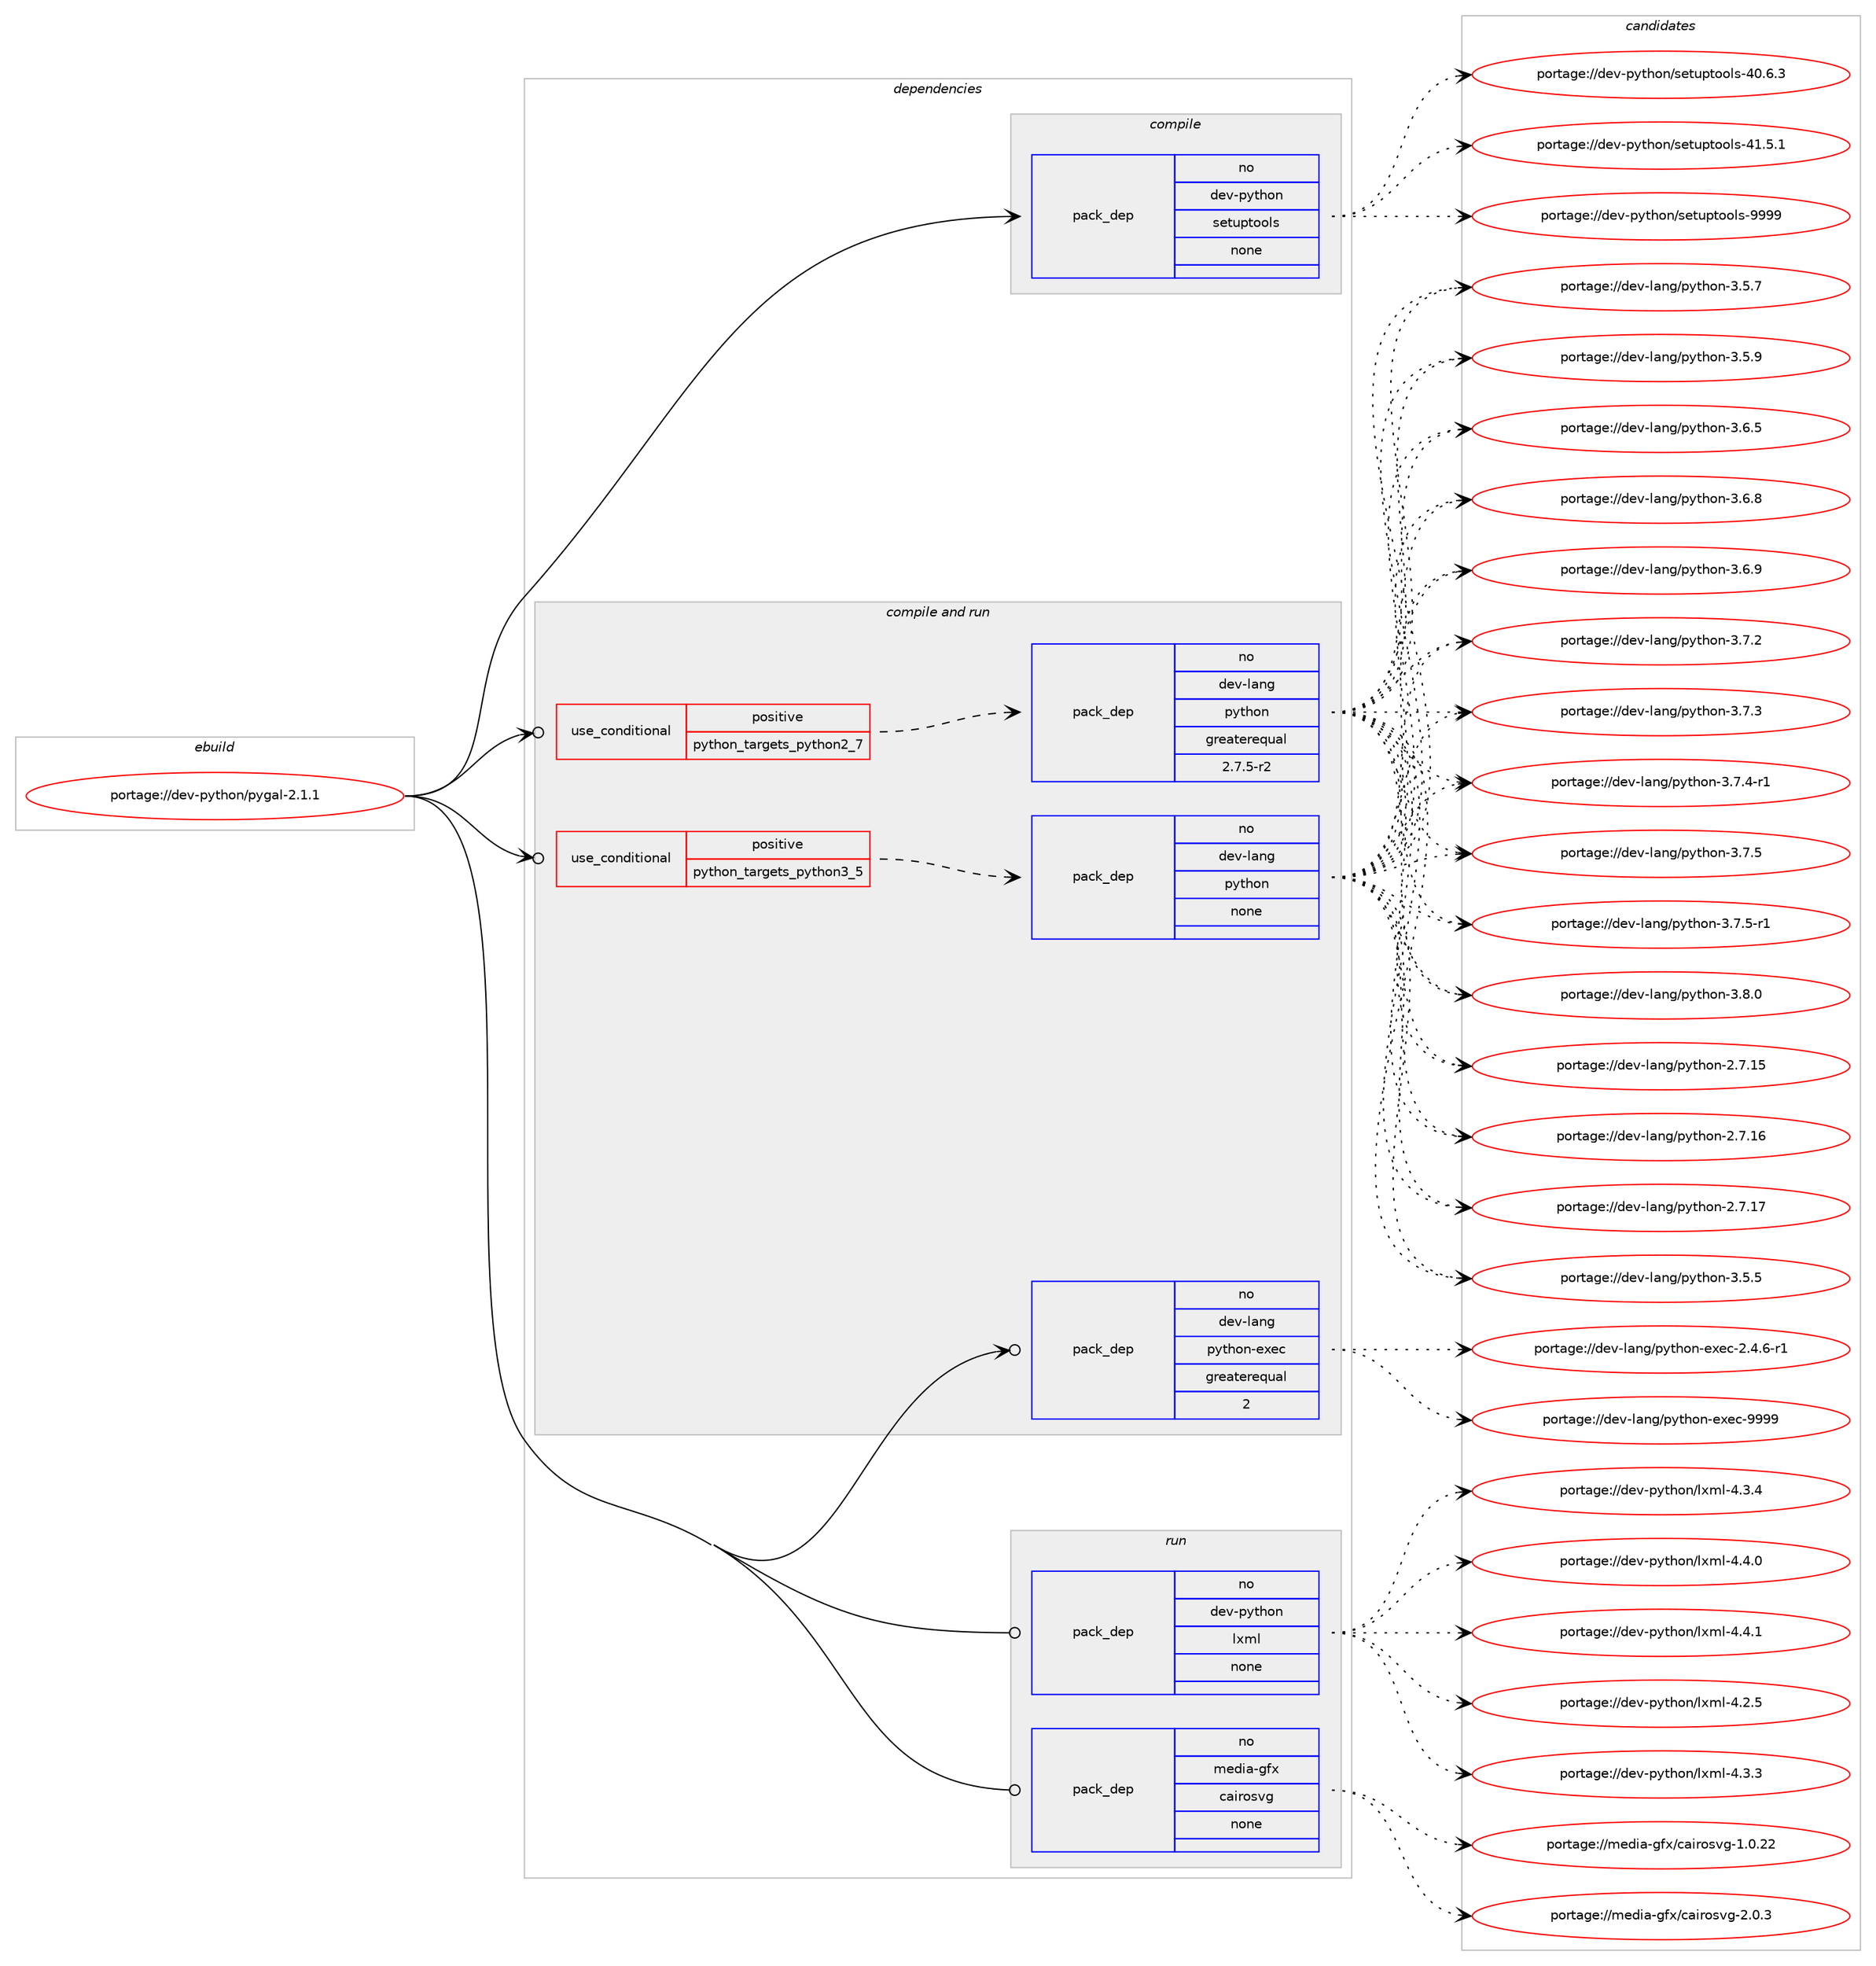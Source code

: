 digraph prolog {

# *************
# Graph options
# *************

newrank=true;
concentrate=true;
compound=true;
graph [rankdir=LR,fontname=Helvetica,fontsize=10,ranksep=1.5];#, ranksep=2.5, nodesep=0.2];
edge  [arrowhead=vee];
node  [fontname=Helvetica,fontsize=10];

# **********
# The ebuild
# **********

subgraph cluster_leftcol {
color=gray;
rank=same;
label=<<i>ebuild</i>>;
id [label="portage://dev-python/pygal-2.1.1", color=red, width=4, href="../dev-python/pygal-2.1.1.svg"];
}

# ****************
# The dependencies
# ****************

subgraph cluster_midcol {
color=gray;
label=<<i>dependencies</i>>;
subgraph cluster_compile {
fillcolor="#eeeeee";
style=filled;
label=<<i>compile</i>>;
subgraph pack122259 {
dependency160791 [label=<<TABLE BORDER="0" CELLBORDER="1" CELLSPACING="0" CELLPADDING="4" WIDTH="220"><TR><TD ROWSPAN="6" CELLPADDING="30">pack_dep</TD></TR><TR><TD WIDTH="110">no</TD></TR><TR><TD>dev-python</TD></TR><TR><TD>setuptools</TD></TR><TR><TD>none</TD></TR><TR><TD></TD></TR></TABLE>>, shape=none, color=blue];
}
id:e -> dependency160791:w [weight=20,style="solid",arrowhead="vee"];
}
subgraph cluster_compileandrun {
fillcolor="#eeeeee";
style=filled;
label=<<i>compile and run</i>>;
subgraph cond35167 {
dependency160792 [label=<<TABLE BORDER="0" CELLBORDER="1" CELLSPACING="0" CELLPADDING="4"><TR><TD ROWSPAN="3" CELLPADDING="10">use_conditional</TD></TR><TR><TD>positive</TD></TR><TR><TD>python_targets_python2_7</TD></TR></TABLE>>, shape=none, color=red];
subgraph pack122260 {
dependency160793 [label=<<TABLE BORDER="0" CELLBORDER="1" CELLSPACING="0" CELLPADDING="4" WIDTH="220"><TR><TD ROWSPAN="6" CELLPADDING="30">pack_dep</TD></TR><TR><TD WIDTH="110">no</TD></TR><TR><TD>dev-lang</TD></TR><TR><TD>python</TD></TR><TR><TD>greaterequal</TD></TR><TR><TD>2.7.5-r2</TD></TR></TABLE>>, shape=none, color=blue];
}
dependency160792:e -> dependency160793:w [weight=20,style="dashed",arrowhead="vee"];
}
id:e -> dependency160792:w [weight=20,style="solid",arrowhead="odotvee"];
subgraph cond35168 {
dependency160794 [label=<<TABLE BORDER="0" CELLBORDER="1" CELLSPACING="0" CELLPADDING="4"><TR><TD ROWSPAN="3" CELLPADDING="10">use_conditional</TD></TR><TR><TD>positive</TD></TR><TR><TD>python_targets_python3_5</TD></TR></TABLE>>, shape=none, color=red];
subgraph pack122261 {
dependency160795 [label=<<TABLE BORDER="0" CELLBORDER="1" CELLSPACING="0" CELLPADDING="4" WIDTH="220"><TR><TD ROWSPAN="6" CELLPADDING="30">pack_dep</TD></TR><TR><TD WIDTH="110">no</TD></TR><TR><TD>dev-lang</TD></TR><TR><TD>python</TD></TR><TR><TD>none</TD></TR><TR><TD></TD></TR></TABLE>>, shape=none, color=blue];
}
dependency160794:e -> dependency160795:w [weight=20,style="dashed",arrowhead="vee"];
}
id:e -> dependency160794:w [weight=20,style="solid",arrowhead="odotvee"];
subgraph pack122262 {
dependency160796 [label=<<TABLE BORDER="0" CELLBORDER="1" CELLSPACING="0" CELLPADDING="4" WIDTH="220"><TR><TD ROWSPAN="6" CELLPADDING="30">pack_dep</TD></TR><TR><TD WIDTH="110">no</TD></TR><TR><TD>dev-lang</TD></TR><TR><TD>python-exec</TD></TR><TR><TD>greaterequal</TD></TR><TR><TD>2</TD></TR></TABLE>>, shape=none, color=blue];
}
id:e -> dependency160796:w [weight=20,style="solid",arrowhead="odotvee"];
}
subgraph cluster_run {
fillcolor="#eeeeee";
style=filled;
label=<<i>run</i>>;
subgraph pack122263 {
dependency160797 [label=<<TABLE BORDER="0" CELLBORDER="1" CELLSPACING="0" CELLPADDING="4" WIDTH="220"><TR><TD ROWSPAN="6" CELLPADDING="30">pack_dep</TD></TR><TR><TD WIDTH="110">no</TD></TR><TR><TD>dev-python</TD></TR><TR><TD>lxml</TD></TR><TR><TD>none</TD></TR><TR><TD></TD></TR></TABLE>>, shape=none, color=blue];
}
id:e -> dependency160797:w [weight=20,style="solid",arrowhead="odot"];
subgraph pack122264 {
dependency160798 [label=<<TABLE BORDER="0" CELLBORDER="1" CELLSPACING="0" CELLPADDING="4" WIDTH="220"><TR><TD ROWSPAN="6" CELLPADDING="30">pack_dep</TD></TR><TR><TD WIDTH="110">no</TD></TR><TR><TD>media-gfx</TD></TR><TR><TD>cairosvg</TD></TR><TR><TD>none</TD></TR><TR><TD></TD></TR></TABLE>>, shape=none, color=blue];
}
id:e -> dependency160798:w [weight=20,style="solid",arrowhead="odot"];
}
}

# **************
# The candidates
# **************

subgraph cluster_choices {
rank=same;
color=gray;
label=<<i>candidates</i>>;

subgraph choice122259 {
color=black;
nodesep=1;
choiceportage100101118451121211161041111104711510111611711211611111110811545524846544651 [label="portage://dev-python/setuptools-40.6.3", color=red, width=4,href="../dev-python/setuptools-40.6.3.svg"];
choiceportage100101118451121211161041111104711510111611711211611111110811545524946534649 [label="portage://dev-python/setuptools-41.5.1", color=red, width=4,href="../dev-python/setuptools-41.5.1.svg"];
choiceportage10010111845112121116104111110471151011161171121161111111081154557575757 [label="portage://dev-python/setuptools-9999", color=red, width=4,href="../dev-python/setuptools-9999.svg"];
dependency160791:e -> choiceportage100101118451121211161041111104711510111611711211611111110811545524846544651:w [style=dotted,weight="100"];
dependency160791:e -> choiceportage100101118451121211161041111104711510111611711211611111110811545524946534649:w [style=dotted,weight="100"];
dependency160791:e -> choiceportage10010111845112121116104111110471151011161171121161111111081154557575757:w [style=dotted,weight="100"];
}
subgraph choice122260 {
color=black;
nodesep=1;
choiceportage10010111845108971101034711212111610411111045504655464953 [label="portage://dev-lang/python-2.7.15", color=red, width=4,href="../dev-lang/python-2.7.15.svg"];
choiceportage10010111845108971101034711212111610411111045504655464954 [label="portage://dev-lang/python-2.7.16", color=red, width=4,href="../dev-lang/python-2.7.16.svg"];
choiceportage10010111845108971101034711212111610411111045504655464955 [label="portage://dev-lang/python-2.7.17", color=red, width=4,href="../dev-lang/python-2.7.17.svg"];
choiceportage100101118451089711010347112121116104111110455146534653 [label="portage://dev-lang/python-3.5.5", color=red, width=4,href="../dev-lang/python-3.5.5.svg"];
choiceportage100101118451089711010347112121116104111110455146534655 [label="portage://dev-lang/python-3.5.7", color=red, width=4,href="../dev-lang/python-3.5.7.svg"];
choiceportage100101118451089711010347112121116104111110455146534657 [label="portage://dev-lang/python-3.5.9", color=red, width=4,href="../dev-lang/python-3.5.9.svg"];
choiceportage100101118451089711010347112121116104111110455146544653 [label="portage://dev-lang/python-3.6.5", color=red, width=4,href="../dev-lang/python-3.6.5.svg"];
choiceportage100101118451089711010347112121116104111110455146544656 [label="portage://dev-lang/python-3.6.8", color=red, width=4,href="../dev-lang/python-3.6.8.svg"];
choiceportage100101118451089711010347112121116104111110455146544657 [label="portage://dev-lang/python-3.6.9", color=red, width=4,href="../dev-lang/python-3.6.9.svg"];
choiceportage100101118451089711010347112121116104111110455146554650 [label="portage://dev-lang/python-3.7.2", color=red, width=4,href="../dev-lang/python-3.7.2.svg"];
choiceportage100101118451089711010347112121116104111110455146554651 [label="portage://dev-lang/python-3.7.3", color=red, width=4,href="../dev-lang/python-3.7.3.svg"];
choiceportage1001011184510897110103471121211161041111104551465546524511449 [label="portage://dev-lang/python-3.7.4-r1", color=red, width=4,href="../dev-lang/python-3.7.4-r1.svg"];
choiceportage100101118451089711010347112121116104111110455146554653 [label="portage://dev-lang/python-3.7.5", color=red, width=4,href="../dev-lang/python-3.7.5.svg"];
choiceportage1001011184510897110103471121211161041111104551465546534511449 [label="portage://dev-lang/python-3.7.5-r1", color=red, width=4,href="../dev-lang/python-3.7.5-r1.svg"];
choiceportage100101118451089711010347112121116104111110455146564648 [label="portage://dev-lang/python-3.8.0", color=red, width=4,href="../dev-lang/python-3.8.0.svg"];
dependency160793:e -> choiceportage10010111845108971101034711212111610411111045504655464953:w [style=dotted,weight="100"];
dependency160793:e -> choiceportage10010111845108971101034711212111610411111045504655464954:w [style=dotted,weight="100"];
dependency160793:e -> choiceportage10010111845108971101034711212111610411111045504655464955:w [style=dotted,weight="100"];
dependency160793:e -> choiceportage100101118451089711010347112121116104111110455146534653:w [style=dotted,weight="100"];
dependency160793:e -> choiceportage100101118451089711010347112121116104111110455146534655:w [style=dotted,weight="100"];
dependency160793:e -> choiceportage100101118451089711010347112121116104111110455146534657:w [style=dotted,weight="100"];
dependency160793:e -> choiceportage100101118451089711010347112121116104111110455146544653:w [style=dotted,weight="100"];
dependency160793:e -> choiceportage100101118451089711010347112121116104111110455146544656:w [style=dotted,weight="100"];
dependency160793:e -> choiceportage100101118451089711010347112121116104111110455146544657:w [style=dotted,weight="100"];
dependency160793:e -> choiceportage100101118451089711010347112121116104111110455146554650:w [style=dotted,weight="100"];
dependency160793:e -> choiceportage100101118451089711010347112121116104111110455146554651:w [style=dotted,weight="100"];
dependency160793:e -> choiceportage1001011184510897110103471121211161041111104551465546524511449:w [style=dotted,weight="100"];
dependency160793:e -> choiceportage100101118451089711010347112121116104111110455146554653:w [style=dotted,weight="100"];
dependency160793:e -> choiceportage1001011184510897110103471121211161041111104551465546534511449:w [style=dotted,weight="100"];
dependency160793:e -> choiceportage100101118451089711010347112121116104111110455146564648:w [style=dotted,weight="100"];
}
subgraph choice122261 {
color=black;
nodesep=1;
choiceportage10010111845108971101034711212111610411111045504655464953 [label="portage://dev-lang/python-2.7.15", color=red, width=4,href="../dev-lang/python-2.7.15.svg"];
choiceportage10010111845108971101034711212111610411111045504655464954 [label="portage://dev-lang/python-2.7.16", color=red, width=4,href="../dev-lang/python-2.7.16.svg"];
choiceportage10010111845108971101034711212111610411111045504655464955 [label="portage://dev-lang/python-2.7.17", color=red, width=4,href="../dev-lang/python-2.7.17.svg"];
choiceportage100101118451089711010347112121116104111110455146534653 [label="portage://dev-lang/python-3.5.5", color=red, width=4,href="../dev-lang/python-3.5.5.svg"];
choiceportage100101118451089711010347112121116104111110455146534655 [label="portage://dev-lang/python-3.5.7", color=red, width=4,href="../dev-lang/python-3.5.7.svg"];
choiceportage100101118451089711010347112121116104111110455146534657 [label="portage://dev-lang/python-3.5.9", color=red, width=4,href="../dev-lang/python-3.5.9.svg"];
choiceportage100101118451089711010347112121116104111110455146544653 [label="portage://dev-lang/python-3.6.5", color=red, width=4,href="../dev-lang/python-3.6.5.svg"];
choiceportage100101118451089711010347112121116104111110455146544656 [label="portage://dev-lang/python-3.6.8", color=red, width=4,href="../dev-lang/python-3.6.8.svg"];
choiceportage100101118451089711010347112121116104111110455146544657 [label="portage://dev-lang/python-3.6.9", color=red, width=4,href="../dev-lang/python-3.6.9.svg"];
choiceportage100101118451089711010347112121116104111110455146554650 [label="portage://dev-lang/python-3.7.2", color=red, width=4,href="../dev-lang/python-3.7.2.svg"];
choiceportage100101118451089711010347112121116104111110455146554651 [label="portage://dev-lang/python-3.7.3", color=red, width=4,href="../dev-lang/python-3.7.3.svg"];
choiceportage1001011184510897110103471121211161041111104551465546524511449 [label="portage://dev-lang/python-3.7.4-r1", color=red, width=4,href="../dev-lang/python-3.7.4-r1.svg"];
choiceportage100101118451089711010347112121116104111110455146554653 [label="portage://dev-lang/python-3.7.5", color=red, width=4,href="../dev-lang/python-3.7.5.svg"];
choiceportage1001011184510897110103471121211161041111104551465546534511449 [label="portage://dev-lang/python-3.7.5-r1", color=red, width=4,href="../dev-lang/python-3.7.5-r1.svg"];
choiceportage100101118451089711010347112121116104111110455146564648 [label="portage://dev-lang/python-3.8.0", color=red, width=4,href="../dev-lang/python-3.8.0.svg"];
dependency160795:e -> choiceportage10010111845108971101034711212111610411111045504655464953:w [style=dotted,weight="100"];
dependency160795:e -> choiceportage10010111845108971101034711212111610411111045504655464954:w [style=dotted,weight="100"];
dependency160795:e -> choiceportage10010111845108971101034711212111610411111045504655464955:w [style=dotted,weight="100"];
dependency160795:e -> choiceportage100101118451089711010347112121116104111110455146534653:w [style=dotted,weight="100"];
dependency160795:e -> choiceportage100101118451089711010347112121116104111110455146534655:w [style=dotted,weight="100"];
dependency160795:e -> choiceportage100101118451089711010347112121116104111110455146534657:w [style=dotted,weight="100"];
dependency160795:e -> choiceportage100101118451089711010347112121116104111110455146544653:w [style=dotted,weight="100"];
dependency160795:e -> choiceportage100101118451089711010347112121116104111110455146544656:w [style=dotted,weight="100"];
dependency160795:e -> choiceportage100101118451089711010347112121116104111110455146544657:w [style=dotted,weight="100"];
dependency160795:e -> choiceportage100101118451089711010347112121116104111110455146554650:w [style=dotted,weight="100"];
dependency160795:e -> choiceportage100101118451089711010347112121116104111110455146554651:w [style=dotted,weight="100"];
dependency160795:e -> choiceportage1001011184510897110103471121211161041111104551465546524511449:w [style=dotted,weight="100"];
dependency160795:e -> choiceportage100101118451089711010347112121116104111110455146554653:w [style=dotted,weight="100"];
dependency160795:e -> choiceportage1001011184510897110103471121211161041111104551465546534511449:w [style=dotted,weight="100"];
dependency160795:e -> choiceportage100101118451089711010347112121116104111110455146564648:w [style=dotted,weight="100"];
}
subgraph choice122262 {
color=black;
nodesep=1;
choiceportage10010111845108971101034711212111610411111045101120101994550465246544511449 [label="portage://dev-lang/python-exec-2.4.6-r1", color=red, width=4,href="../dev-lang/python-exec-2.4.6-r1.svg"];
choiceportage10010111845108971101034711212111610411111045101120101994557575757 [label="portage://dev-lang/python-exec-9999", color=red, width=4,href="../dev-lang/python-exec-9999.svg"];
dependency160796:e -> choiceportage10010111845108971101034711212111610411111045101120101994550465246544511449:w [style=dotted,weight="100"];
dependency160796:e -> choiceportage10010111845108971101034711212111610411111045101120101994557575757:w [style=dotted,weight="100"];
}
subgraph choice122263 {
color=black;
nodesep=1;
choiceportage1001011184511212111610411111047108120109108455246504653 [label="portage://dev-python/lxml-4.2.5", color=red, width=4,href="../dev-python/lxml-4.2.5.svg"];
choiceportage1001011184511212111610411111047108120109108455246514651 [label="portage://dev-python/lxml-4.3.3", color=red, width=4,href="../dev-python/lxml-4.3.3.svg"];
choiceportage1001011184511212111610411111047108120109108455246514652 [label="portage://dev-python/lxml-4.3.4", color=red, width=4,href="../dev-python/lxml-4.3.4.svg"];
choiceportage1001011184511212111610411111047108120109108455246524648 [label="portage://dev-python/lxml-4.4.0", color=red, width=4,href="../dev-python/lxml-4.4.0.svg"];
choiceportage1001011184511212111610411111047108120109108455246524649 [label="portage://dev-python/lxml-4.4.1", color=red, width=4,href="../dev-python/lxml-4.4.1.svg"];
dependency160797:e -> choiceportage1001011184511212111610411111047108120109108455246504653:w [style=dotted,weight="100"];
dependency160797:e -> choiceportage1001011184511212111610411111047108120109108455246514651:w [style=dotted,weight="100"];
dependency160797:e -> choiceportage1001011184511212111610411111047108120109108455246514652:w [style=dotted,weight="100"];
dependency160797:e -> choiceportage1001011184511212111610411111047108120109108455246524648:w [style=dotted,weight="100"];
dependency160797:e -> choiceportage1001011184511212111610411111047108120109108455246524649:w [style=dotted,weight="100"];
}
subgraph choice122264 {
color=black;
nodesep=1;
choiceportage109101100105974510310212047999710511411111511810345494648465050 [label="portage://media-gfx/cairosvg-1.0.22", color=red, width=4,href="../media-gfx/cairosvg-1.0.22.svg"];
choiceportage1091011001059745103102120479997105114111115118103455046484651 [label="portage://media-gfx/cairosvg-2.0.3", color=red, width=4,href="../media-gfx/cairosvg-2.0.3.svg"];
dependency160798:e -> choiceportage109101100105974510310212047999710511411111511810345494648465050:w [style=dotted,weight="100"];
dependency160798:e -> choiceportage1091011001059745103102120479997105114111115118103455046484651:w [style=dotted,weight="100"];
}
}

}
